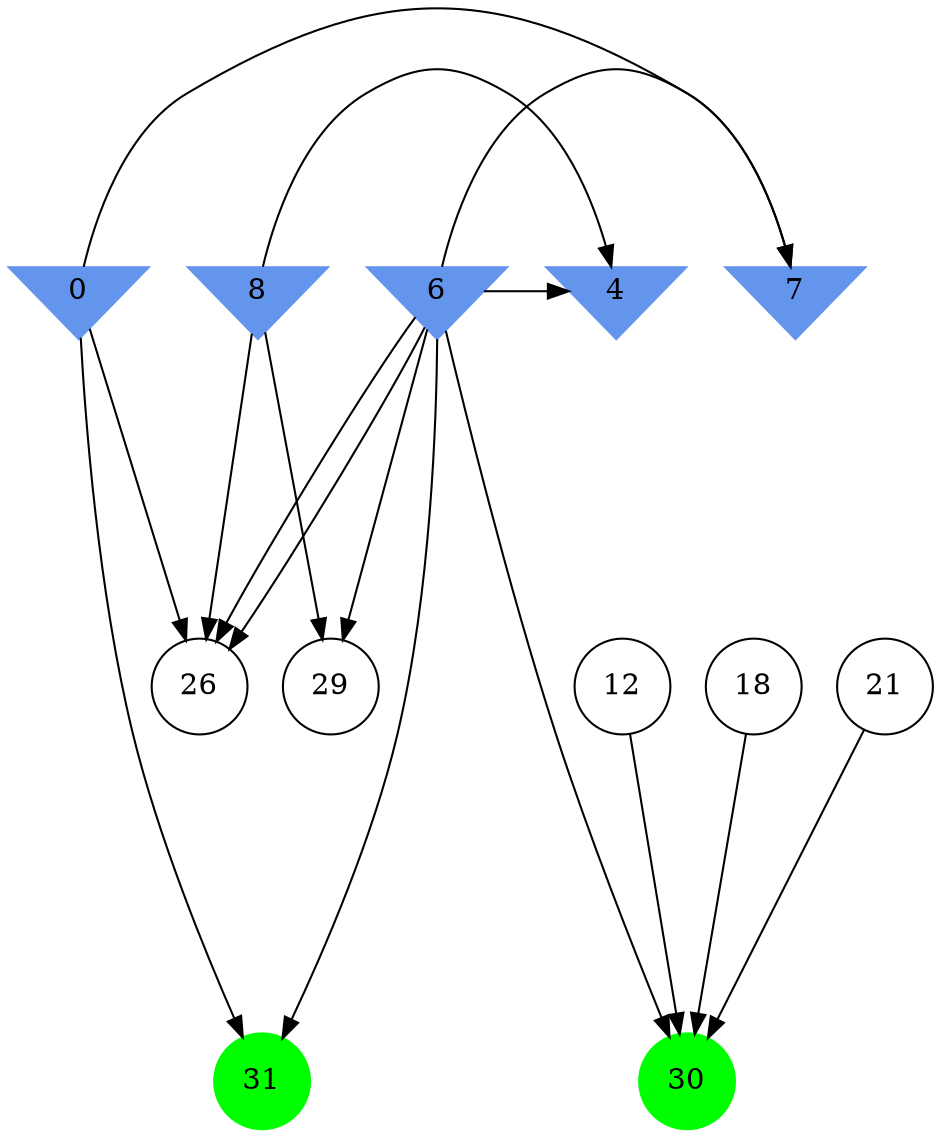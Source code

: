 digraph brain {
	ranksep=2.0;
	0 [shape=invtriangle,style=filled,color=cornflowerblue];
	4 [shape=invtriangle,style=filled,color=cornflowerblue];
	6 [shape=invtriangle,style=filled,color=cornflowerblue];
	7 [shape=invtriangle,style=filled,color=cornflowerblue];
	8 [shape=invtriangle,style=filled,color=cornflowerblue];
	12 [shape=circle,color=black];
	18 [shape=circle,color=black];
	21 [shape=circle,color=black];
	26 [shape=circle,color=black];
	29 [shape=circle,color=black];
	30 [shape=circle,style=filled,color=green];
	31 [shape=circle,style=filled,color=green];
	18	->	30;
	12	->	30;
	6	->	30;
	21	->	30;
	6	->	29;
	6	->	26;
	6	->	4;
	8	->	29;
	8	->	26;
	8	->	4;
	6	->	7;
	6	->	26;
	6	->	31;
	0	->	7;
	0	->	26;
	0	->	31;
	{ rank=same; 0; 4; 6; 7; 8; }
	{ rank=same; 12; 18; 21; 26; 29; }
	{ rank=same; 30; 31; }
}
